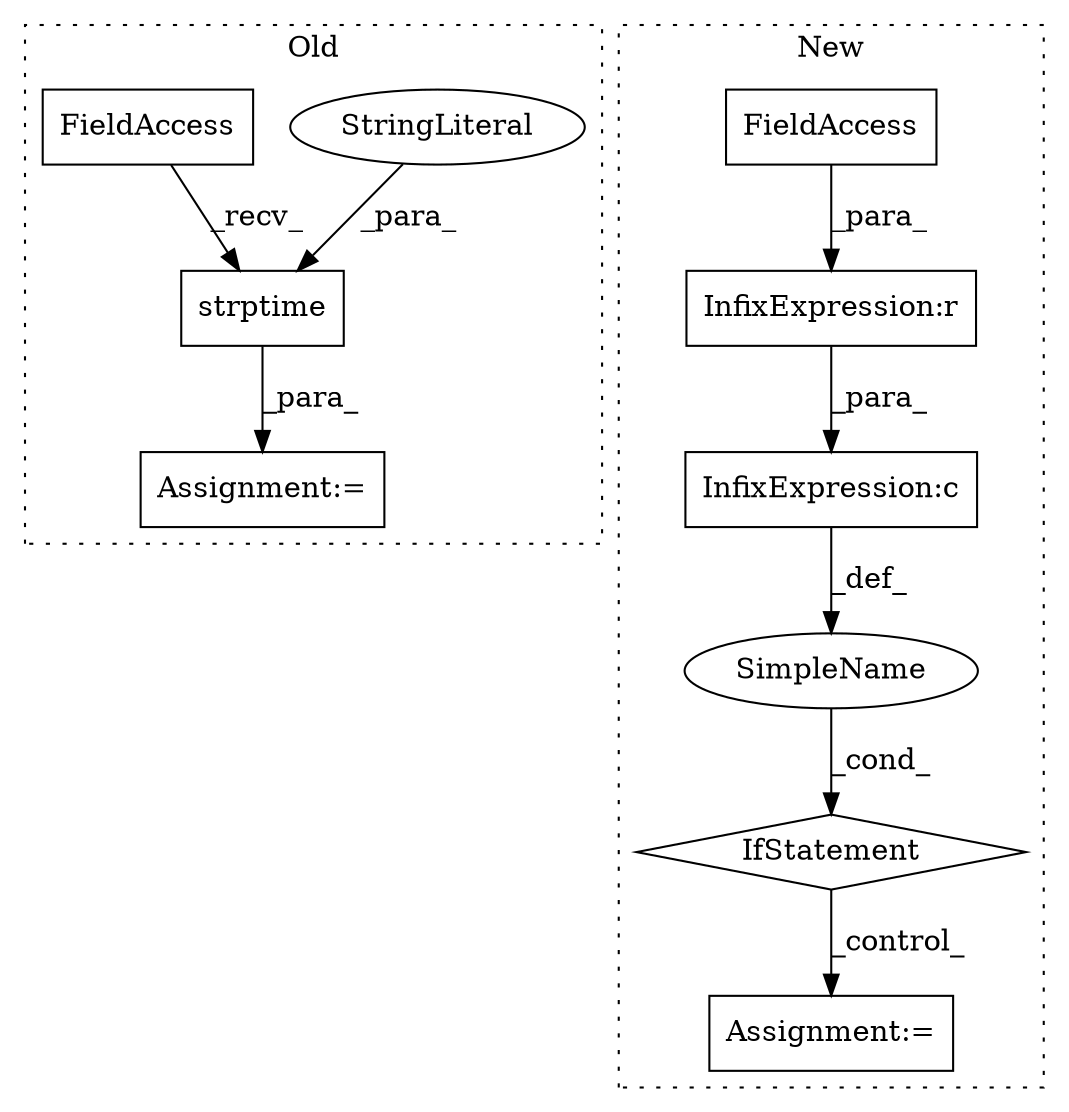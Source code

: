 digraph G {
subgraph cluster0 {
1 [label="strptime" a="32" s="9556,9599" l="9,1" shape="box"];
3 [label="StringLiteral" a="45" s="9580" l="19" shape="ellipse"];
4 [label="Assignment:=" a="7" s="9530" l="1" shape="box"];
5 [label="FieldAccess" a="22" s="9538" l="17" shape="box"];
label = "Old";
style="dotted";
}
subgraph cluster1 {
2 [label="IfStatement" a="25" s="10381,10470" l="4,2" shape="diamond"];
6 [label="InfixExpression:c" a="27" s="10428" l="4" shape="box"];
7 [label="InfixExpression:r" a="27" s="10446" l="4" shape="box"];
8 [label="FieldAccess" a="22" s="10433" l="13" shape="box"];
9 [label="SimpleName" a="42" s="" l="" shape="ellipse"];
10 [label="Assignment:=" a="7" s="10674" l="1" shape="box"];
label = "New";
style="dotted";
}
1 -> 4 [label="_para_"];
2 -> 10 [label="_control_"];
3 -> 1 [label="_para_"];
5 -> 1 [label="_recv_"];
6 -> 9 [label="_def_"];
7 -> 6 [label="_para_"];
8 -> 7 [label="_para_"];
9 -> 2 [label="_cond_"];
}
